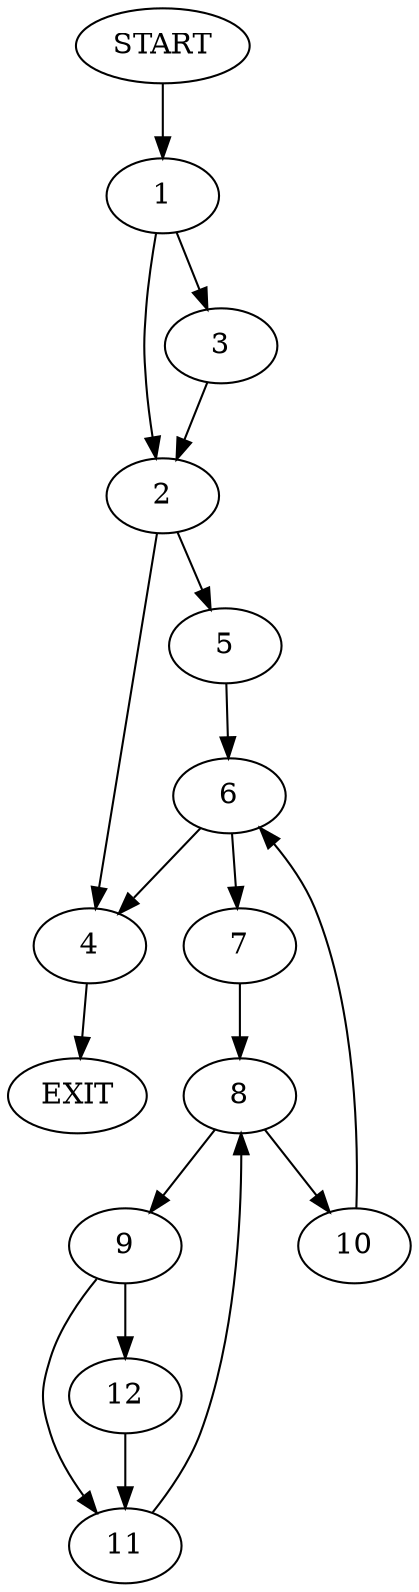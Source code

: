 digraph {
0 [label="START"]
13 [label="EXIT"]
0 -> 1
1 -> 2
1 -> 3
2 -> 4
2 -> 5
3 -> 2
5 -> 6
4 -> 13
6 -> 7
6 -> 4
7 -> 8
8 -> 9
8 -> 10
10 -> 6
9 -> 11
9 -> 12
12 -> 11
11 -> 8
}
